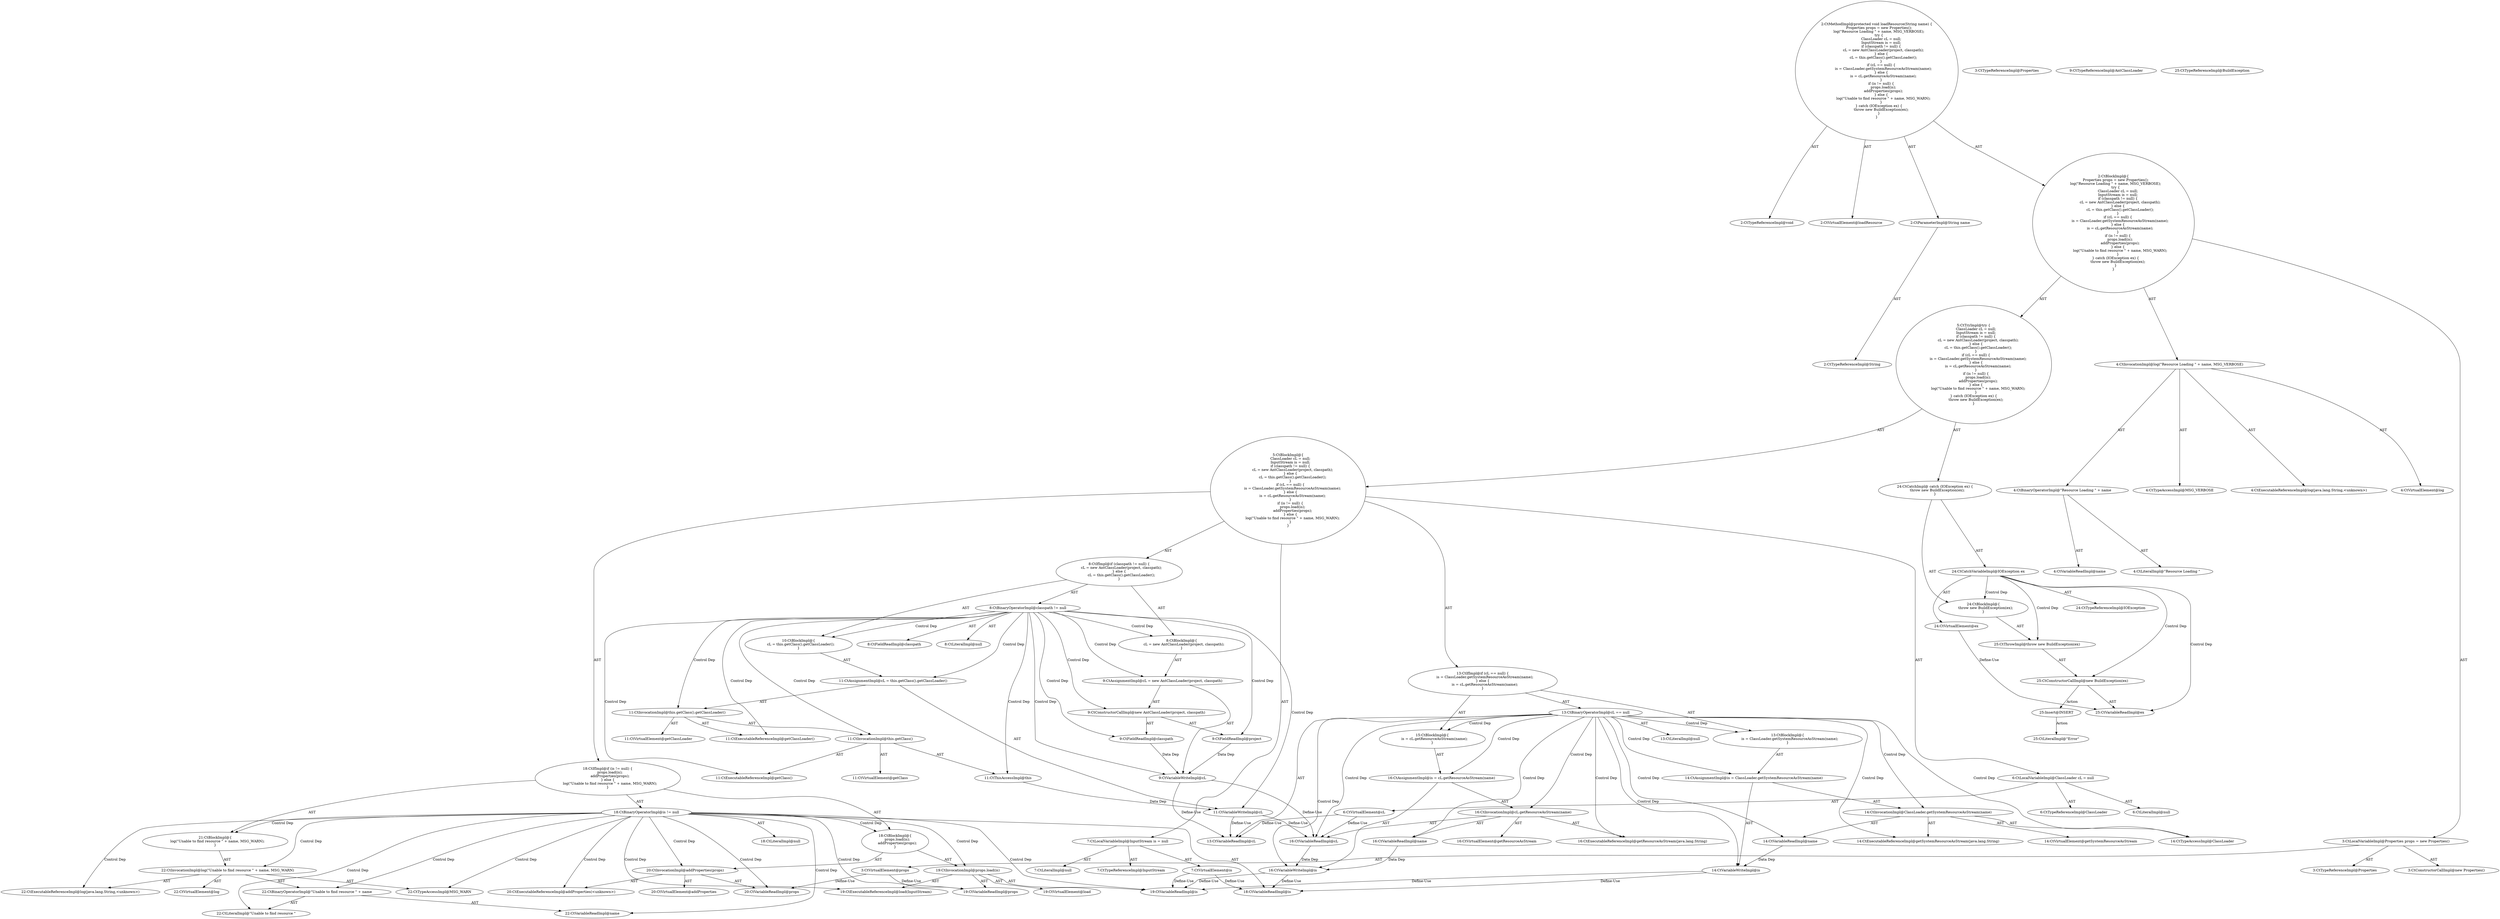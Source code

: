 digraph "loadResource#?,String" {
0 [label="2:CtTypeReferenceImpl@void" shape=ellipse]
1 [label="2:CtVirtualElement@loadResource" shape=ellipse]
2 [label="2:CtParameterImpl@String name" shape=ellipse]
3 [label="2:CtTypeReferenceImpl@String" shape=ellipse]
4 [label="3:CtTypeReferenceImpl@Properties" shape=ellipse]
5 [label="3:CtTypeReferenceImpl@Properties" shape=ellipse]
6 [label="3:CtConstructorCallImpl@new Properties()" shape=ellipse]
7 [label="3:CtVirtualElement@props" shape=ellipse]
8 [label="3:CtLocalVariableImpl@Properties props = new Properties()" shape=ellipse]
9 [label="4:CtExecutableReferenceImpl@log(java.lang.String,<unknown>)" shape=ellipse]
10 [label="4:CtVirtualElement@log" shape=ellipse]
11 [label="4:CtLiteralImpl@\"Resource Loading \"" shape=ellipse]
12 [label="4:CtVariableReadImpl@name" shape=ellipse]
13 [label="4:CtBinaryOperatorImpl@\"Resource Loading \" + name" shape=ellipse]
14 [label="4:CtTypeAccessImpl@MSG_VERBOSE" shape=ellipse]
15 [label="4:CtInvocationImpl@log(\"Resource Loading \" + name, MSG_VERBOSE)" shape=ellipse]
16 [label="6:CtTypeReferenceImpl@ClassLoader" shape=ellipse]
17 [label="6:CtLiteralImpl@null" shape=ellipse]
18 [label="6:CtVirtualElement@cL" shape=ellipse]
19 [label="6:CtLocalVariableImpl@ClassLoader cL = null" shape=ellipse]
20 [label="7:CtTypeReferenceImpl@InputStream" shape=ellipse]
21 [label="7:CtLiteralImpl@null" shape=ellipse]
22 [label="7:CtVirtualElement@is" shape=ellipse]
23 [label="7:CtLocalVariableImpl@InputStream is = null" shape=ellipse]
24 [label="8:CtFieldReadImpl@classpath" shape=ellipse]
25 [label="8:CtLiteralImpl@null" shape=ellipse]
26 [label="8:CtBinaryOperatorImpl@classpath != null" shape=ellipse]
27 [label="9:CtVariableWriteImpl@cL" shape=ellipse]
28 [label="9:CtTypeReferenceImpl@AntClassLoader" shape=ellipse]
29 [label="9:CtFieldReadImpl@project" shape=ellipse]
30 [label="9:CtFieldReadImpl@classpath" shape=ellipse]
31 [label="9:CtConstructorCallImpl@new AntClassLoader(project, classpath)" shape=ellipse]
32 [label="9:CtAssignmentImpl@cL = new AntClassLoader(project, classpath)" shape=ellipse]
33 [label="8:CtBlockImpl@\{
    cL = new AntClassLoader(project, classpath);
\}" shape=ellipse]
34 [label="11:CtVariableWriteImpl@cL" shape=ellipse]
35 [label="11:CtExecutableReferenceImpl@getClassLoader()" shape=ellipse]
36 [label="11:CtVirtualElement@getClassLoader" shape=ellipse]
37 [label="11:CtExecutableReferenceImpl@getClass()" shape=ellipse]
38 [label="11:CtVirtualElement@getClass" shape=ellipse]
39 [label="11:CtThisAccessImpl@this" shape=ellipse]
40 [label="11:CtInvocationImpl@this.getClass()" shape=ellipse]
41 [label="11:CtInvocationImpl@this.getClass().getClassLoader()" shape=ellipse]
42 [label="11:CtAssignmentImpl@cL = this.getClass().getClassLoader()" shape=ellipse]
43 [label="10:CtBlockImpl@\{
    cL = this.getClass().getClassLoader();
\}" shape=ellipse]
44 [label="8:CtIfImpl@if (classpath != null) \{
    cL = new AntClassLoader(project, classpath);
\} else \{
    cL = this.getClass().getClassLoader();
\}" shape=ellipse]
45 [label="13:CtVariableReadImpl@cL" shape=ellipse]
46 [label="13:CtLiteralImpl@null" shape=ellipse]
47 [label="13:CtBinaryOperatorImpl@cL == null" shape=ellipse]
48 [label="14:CtVariableWriteImpl@is" shape=ellipse]
49 [label="14:CtExecutableReferenceImpl@getSystemResourceAsStream(java.lang.String)" shape=ellipse]
50 [label="14:CtVirtualElement@getSystemResourceAsStream" shape=ellipse]
51 [label="14:CtTypeAccessImpl@ClassLoader" shape=ellipse]
52 [label="14:CtVariableReadImpl@name" shape=ellipse]
53 [label="14:CtInvocationImpl@ClassLoader.getSystemResourceAsStream(name)" shape=ellipse]
54 [label="14:CtAssignmentImpl@is = ClassLoader.getSystemResourceAsStream(name)" shape=ellipse]
55 [label="13:CtBlockImpl@\{
    is = ClassLoader.getSystemResourceAsStream(name);
\}" shape=ellipse]
56 [label="16:CtVariableWriteImpl@is" shape=ellipse]
57 [label="16:CtExecutableReferenceImpl@getResourceAsStream(java.lang.String)" shape=ellipse]
58 [label="16:CtVirtualElement@getResourceAsStream" shape=ellipse]
59 [label="16:CtVariableReadImpl@cL" shape=ellipse]
60 [label="16:CtVariableReadImpl@name" shape=ellipse]
61 [label="16:CtInvocationImpl@cL.getResourceAsStream(name)" shape=ellipse]
62 [label="16:CtAssignmentImpl@is = cL.getResourceAsStream(name)" shape=ellipse]
63 [label="15:CtBlockImpl@\{
    is = cL.getResourceAsStream(name);
\}" shape=ellipse]
64 [label="13:CtIfImpl@if (cL == null) \{
    is = ClassLoader.getSystemResourceAsStream(name);
\} else \{
    is = cL.getResourceAsStream(name);
\}" shape=ellipse]
65 [label="18:CtVariableReadImpl@is" shape=ellipse]
66 [label="18:CtLiteralImpl@null" shape=ellipse]
67 [label="18:CtBinaryOperatorImpl@is != null" shape=ellipse]
68 [label="19:CtExecutableReferenceImpl@load(InputStream)" shape=ellipse]
69 [label="19:CtVirtualElement@load" shape=ellipse]
70 [label="19:CtVariableReadImpl@props" shape=ellipse]
71 [label="19:CtVariableReadImpl@is" shape=ellipse]
72 [label="19:CtInvocationImpl@props.load(is)" shape=ellipse]
73 [label="20:CtExecutableReferenceImpl@addProperties(<unknown>)" shape=ellipse]
74 [label="20:CtVirtualElement@addProperties" shape=ellipse]
75 [label="20:CtVariableReadImpl@props" shape=ellipse]
76 [label="20:CtInvocationImpl@addProperties(props)" shape=ellipse]
77 [label="18:CtBlockImpl@\{
    props.load(is);
    addProperties(props);
\}" shape=ellipse]
78 [label="22:CtExecutableReferenceImpl@log(java.lang.String,<unknown>)" shape=ellipse]
79 [label="22:CtVirtualElement@log" shape=ellipse]
80 [label="22:CtLiteralImpl@\"Unable to find resource \"" shape=ellipse]
81 [label="22:CtVariableReadImpl@name" shape=ellipse]
82 [label="22:CtBinaryOperatorImpl@\"Unable to find resource \" + name" shape=ellipse]
83 [label="22:CtTypeAccessImpl@MSG_WARN" shape=ellipse]
84 [label="22:CtInvocationImpl@log(\"Unable to find resource \" + name, MSG_WARN)" shape=ellipse]
85 [label="21:CtBlockImpl@\{
    log(\"Unable to find resource \" + name, MSG_WARN);
\}" shape=ellipse]
86 [label="18:CtIfImpl@if (is != null) \{
    props.load(is);
    addProperties(props);
\} else \{
    log(\"Unable to find resource \" + name, MSG_WARN);
\}" shape=ellipse]
87 [label="5:CtBlockImpl@\{
    ClassLoader cL = null;
    InputStream is = null;
    if (classpath != null) \{
        cL = new AntClassLoader(project, classpath);
    \} else \{
        cL = this.getClass().getClassLoader();
    \}
    if (cL == null) \{
        is = ClassLoader.getSystemResourceAsStream(name);
    \} else \{
        is = cL.getResourceAsStream(name);
    \}
    if (is != null) \{
        props.load(is);
        addProperties(props);
    \} else \{
        log(\"Unable to find resource \" + name, MSG_WARN);
    \}
\}" shape=ellipse]
88 [label="24:CtVirtualElement@ex" shape=ellipse]
89 [label="24:CtTypeReferenceImpl@IOException" shape=ellipse]
90 [label="24:CtCatchVariableImpl@IOException ex" shape=ellipse]
91 [label="25:CtTypeReferenceImpl@BuildException" shape=ellipse]
92 [label="25:CtVariableReadImpl@ex" shape=ellipse]
93 [label="25:CtConstructorCallImpl@new BuildException(ex)" shape=ellipse]
94 [label="25:CtThrowImpl@throw new BuildException(ex)" shape=ellipse]
95 [label="24:CtBlockImpl@\{
    throw new BuildException(ex);
\}" shape=ellipse]
96 [label="24:CtCatchImpl@ catch (IOException ex) \{
    throw new BuildException(ex);
\}" shape=ellipse]
97 [label="5:CtTryImpl@try \{
    ClassLoader cL = null;
    InputStream is = null;
    if (classpath != null) \{
        cL = new AntClassLoader(project, classpath);
    \} else \{
        cL = this.getClass().getClassLoader();
    \}
    if (cL == null) \{
        is = ClassLoader.getSystemResourceAsStream(name);
    \} else \{
        is = cL.getResourceAsStream(name);
    \}
    if (is != null) \{
        props.load(is);
        addProperties(props);
    \} else \{
        log(\"Unable to find resource \" + name, MSG_WARN);
    \}
\} catch (IOException ex) \{
    throw new BuildException(ex);
\}" shape=ellipse]
98 [label="2:CtBlockImpl@\{
    Properties props = new Properties();
    log(\"Resource Loading \" + name, MSG_VERBOSE);
    try \{
        ClassLoader cL = null;
        InputStream is = null;
        if (classpath != null) \{
            cL = new AntClassLoader(project, classpath);
        \} else \{
            cL = this.getClass().getClassLoader();
        \}
        if (cL == null) \{
            is = ClassLoader.getSystemResourceAsStream(name);
        \} else \{
            is = cL.getResourceAsStream(name);
        \}
        if (is != null) \{
            props.load(is);
            addProperties(props);
        \} else \{
            log(\"Unable to find resource \" + name, MSG_WARN);
        \}
    \} catch (IOException ex) \{
        throw new BuildException(ex);
    \}
\}" shape=ellipse]
99 [label="2:CtMethodImpl@protected void loadResource(String name) \{
    Properties props = new Properties();
    log(\"Resource Loading \" + name, MSG_VERBOSE);
    try \{
        ClassLoader cL = null;
        InputStream is = null;
        if (classpath != null) \{
            cL = new AntClassLoader(project, classpath);
        \} else \{
            cL = this.getClass().getClassLoader();
        \}
        if (cL == null) \{
            is = ClassLoader.getSystemResourceAsStream(name);
        \} else \{
            is = cL.getResourceAsStream(name);
        \}
        if (is != null) \{
            props.load(is);
            addProperties(props);
        \} else \{
            log(\"Unable to find resource \" + name, MSG_WARN);
        \}
    \} catch (IOException ex) \{
        throw new BuildException(ex);
    \}
\}" shape=ellipse]
100 [label="25:Insert@INSERT" shape=ellipse]
101 [label="25:CtLiteralImpl@\"Error\"" shape=ellipse]
2 -> 3 [label="AST"];
7 -> 70 [label="Define-Use"];
7 -> 75 [label="Define-Use"];
8 -> 7 [label="AST"];
8 -> 4 [label="AST"];
8 -> 6 [label="AST"];
13 -> 11 [label="AST"];
13 -> 12 [label="AST"];
15 -> 10 [label="AST"];
15 -> 9 [label="AST"];
15 -> 13 [label="AST"];
15 -> 14 [label="AST"];
18 -> 45 [label="Define-Use"];
18 -> 59 [label="Define-Use"];
19 -> 18 [label="AST"];
19 -> 16 [label="AST"];
19 -> 17 [label="AST"];
22 -> 65 [label="Define-Use"];
22 -> 71 [label="Define-Use"];
23 -> 22 [label="AST"];
23 -> 20 [label="AST"];
23 -> 21 [label="AST"];
26 -> 24 [label="AST"];
26 -> 25 [label="AST"];
26 -> 33 [label="Control Dep"];
26 -> 32 [label="Control Dep"];
26 -> 27 [label="Control Dep"];
26 -> 31 [label="Control Dep"];
26 -> 29 [label="Control Dep"];
26 -> 30 [label="Control Dep"];
26 -> 43 [label="Control Dep"];
26 -> 42 [label="Control Dep"];
26 -> 34 [label="Control Dep"];
26 -> 41 [label="Control Dep"];
26 -> 35 [label="Control Dep"];
26 -> 40 [label="Control Dep"];
26 -> 37 [label="Control Dep"];
26 -> 39 [label="Control Dep"];
27 -> 45 [label="Define-Use"];
27 -> 59 [label="Define-Use"];
29 -> 27 [label="Data Dep"];
30 -> 27 [label="Data Dep"];
31 -> 29 [label="AST"];
31 -> 30 [label="AST"];
32 -> 27 [label="AST"];
32 -> 31 [label="AST"];
33 -> 32 [label="AST"];
34 -> 45 [label="Define-Use"];
34 -> 59 [label="Define-Use"];
39 -> 34 [label="Data Dep"];
40 -> 38 [label="AST"];
40 -> 39 [label="AST"];
40 -> 37 [label="AST"];
41 -> 36 [label="AST"];
41 -> 40 [label="AST"];
41 -> 35 [label="AST"];
42 -> 34 [label="AST"];
42 -> 41 [label="AST"];
43 -> 42 [label="AST"];
44 -> 26 [label="AST"];
44 -> 33 [label="AST"];
44 -> 43 [label="AST"];
47 -> 45 [label="AST"];
47 -> 46 [label="AST"];
47 -> 55 [label="Control Dep"];
47 -> 54 [label="Control Dep"];
47 -> 48 [label="Control Dep"];
47 -> 53 [label="Control Dep"];
47 -> 49 [label="Control Dep"];
47 -> 51 [label="Control Dep"];
47 -> 52 [label="Control Dep"];
47 -> 63 [label="Control Dep"];
47 -> 62 [label="Control Dep"];
47 -> 56 [label="Control Dep"];
47 -> 61 [label="Control Dep"];
47 -> 57 [label="Control Dep"];
47 -> 59 [label="Control Dep"];
47 -> 60 [label="Control Dep"];
48 -> 65 [label="Define-Use"];
48 -> 71 [label="Define-Use"];
52 -> 48 [label="Data Dep"];
53 -> 50 [label="AST"];
53 -> 51 [label="AST"];
53 -> 49 [label="AST"];
53 -> 52 [label="AST"];
54 -> 48 [label="AST"];
54 -> 53 [label="AST"];
55 -> 54 [label="AST"];
56 -> 65 [label="Define-Use"];
56 -> 71 [label="Define-Use"];
59 -> 56 [label="Data Dep"];
60 -> 56 [label="Data Dep"];
61 -> 58 [label="AST"];
61 -> 59 [label="AST"];
61 -> 57 [label="AST"];
61 -> 60 [label="AST"];
62 -> 56 [label="AST"];
62 -> 61 [label="AST"];
63 -> 62 [label="AST"];
64 -> 47 [label="AST"];
64 -> 55 [label="AST"];
64 -> 63 [label="AST"];
67 -> 65 [label="AST"];
67 -> 66 [label="AST"];
67 -> 77 [label="Control Dep"];
67 -> 72 [label="Control Dep"];
67 -> 68 [label="Control Dep"];
67 -> 70 [label="Control Dep"];
67 -> 71 [label="Control Dep"];
67 -> 76 [label="Control Dep"];
67 -> 73 [label="Control Dep"];
67 -> 75 [label="Control Dep"];
67 -> 85 [label="Control Dep"];
67 -> 84 [label="Control Dep"];
67 -> 78 [label="Control Dep"];
67 -> 82 [label="Control Dep"];
67 -> 80 [label="Control Dep"];
67 -> 81 [label="Control Dep"];
67 -> 83 [label="Control Dep"];
72 -> 69 [label="AST"];
72 -> 70 [label="AST"];
72 -> 68 [label="AST"];
72 -> 71 [label="AST"];
76 -> 74 [label="AST"];
76 -> 73 [label="AST"];
76 -> 75 [label="AST"];
77 -> 72 [label="AST"];
77 -> 76 [label="AST"];
82 -> 80 [label="AST"];
82 -> 81 [label="AST"];
84 -> 79 [label="AST"];
84 -> 78 [label="AST"];
84 -> 82 [label="AST"];
84 -> 83 [label="AST"];
85 -> 84 [label="AST"];
86 -> 67 [label="AST"];
86 -> 77 [label="AST"];
86 -> 85 [label="AST"];
87 -> 19 [label="AST"];
87 -> 23 [label="AST"];
87 -> 44 [label="AST"];
87 -> 64 [label="AST"];
87 -> 86 [label="AST"];
88 -> 92 [label="Define-Use"];
90 -> 88 [label="AST"];
90 -> 89 [label="AST"];
90 -> 95 [label="Control Dep"];
90 -> 94 [label="Control Dep"];
90 -> 93 [label="Control Dep"];
90 -> 92 [label="Control Dep"];
93 -> 92 [label="AST"];
93 -> 100 [label="Action"];
94 -> 93 [label="AST"];
95 -> 94 [label="AST"];
96 -> 90 [label="AST"];
96 -> 95 [label="AST"];
97 -> 87 [label="AST"];
97 -> 96 [label="AST"];
98 -> 8 [label="AST"];
98 -> 15 [label="AST"];
98 -> 97 [label="AST"];
99 -> 1 [label="AST"];
99 -> 0 [label="AST"];
99 -> 2 [label="AST"];
99 -> 98 [label="AST"];
100 -> 101 [label="Action"];
}